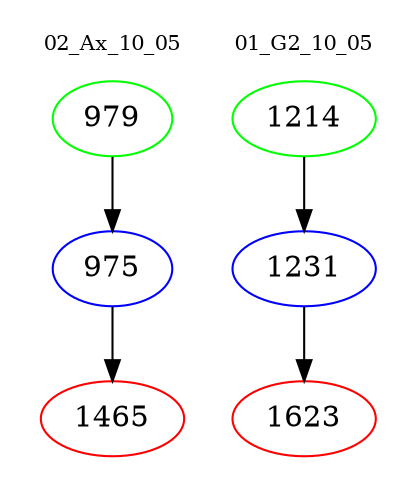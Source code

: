 digraph{
subgraph cluster_0 {
color = white
label = "02_Ax_10_05";
fontsize=10;
T0_979 [label="979", color="green"]
T0_979 -> T0_975 [color="black"]
T0_975 [label="975", color="blue"]
T0_975 -> T0_1465 [color="black"]
T0_1465 [label="1465", color="red"]
}
subgraph cluster_1 {
color = white
label = "01_G2_10_05";
fontsize=10;
T1_1214 [label="1214", color="green"]
T1_1214 -> T1_1231 [color="black"]
T1_1231 [label="1231", color="blue"]
T1_1231 -> T1_1623 [color="black"]
T1_1623 [label="1623", color="red"]
}
}
